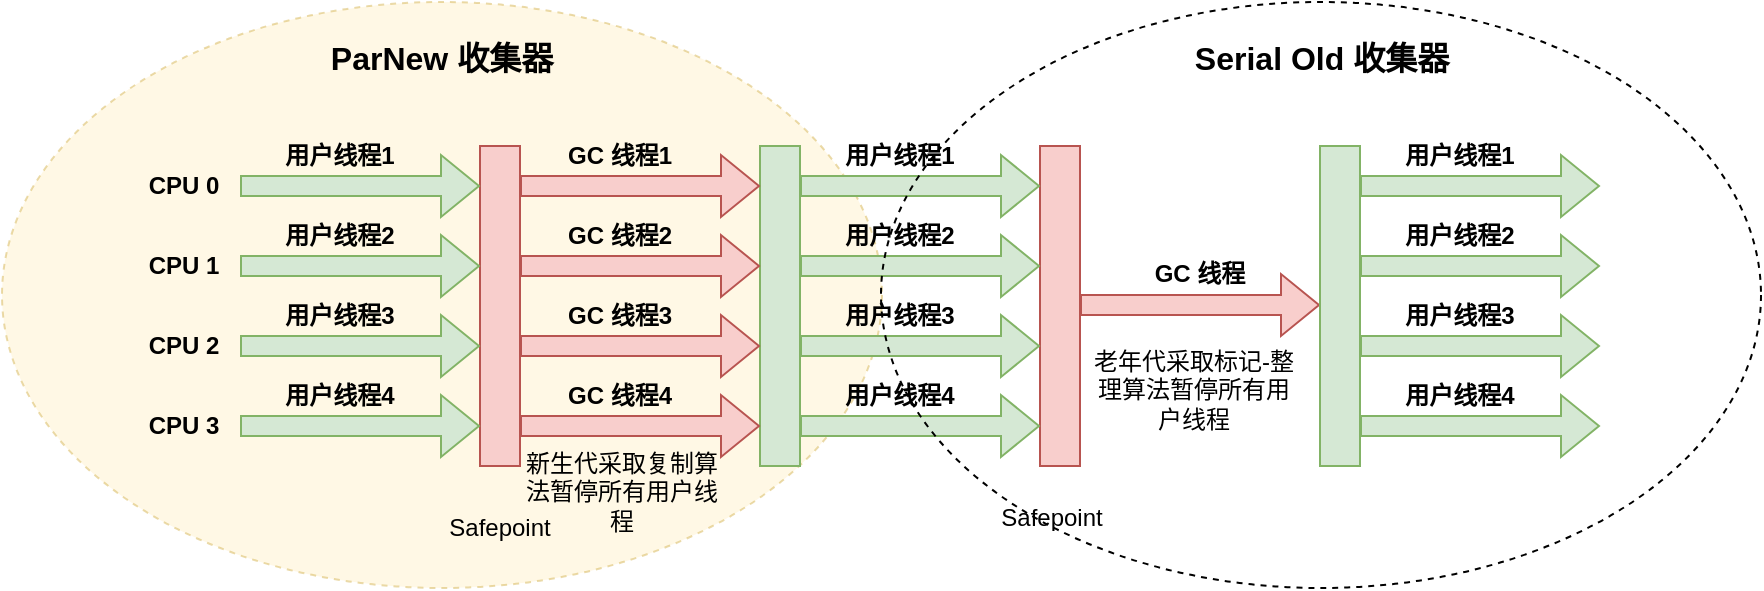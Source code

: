 <mxfile version="22.1.2" type="device">
  <diagram name="第 1 页" id="uRy5gBn8URtkVs1OvzBp">
    <mxGraphModel dx="1562" dy="909" grid="1" gridSize="10" guides="1" tooltips="1" connect="1" arrows="1" fold="1" page="1" pageScale="1" pageWidth="1169" pageHeight="827" math="0" shadow="0">
      <root>
        <mxCell id="0" />
        <mxCell id="1" parent="0" />
        <mxCell id="ejAN_wZHJJQSO21ZHdOU-56" value="" style="ellipse;whiteSpace=wrap;html=1;dashed=1;fillColor=#fff2cc;container=0;strokeColor=#d6b656;opacity=50;" parent="1" vertex="1">
          <mxGeometry x="145" y="267" width="440" height="293" as="geometry" />
        </mxCell>
        <mxCell id="ejAN_wZHJJQSO21ZHdOU-32" value="" style="rounded=0;whiteSpace=wrap;html=1;fillColor=#d5e8d4;strokeColor=#82b366;container=0;" parent="1" vertex="1">
          <mxGeometry x="524" y="339" width="20" height="160" as="geometry" />
        </mxCell>
        <mxCell id="ejAN_wZHJJQSO21ZHdOU-34" value="" style="shape=flexArrow;endArrow=classic;html=1;rounded=0;fillColor=#f8cecc;strokeColor=#b85450;movable=1;resizable=1;rotatable=1;deletable=1;editable=1;locked=0;connectable=1;" parent="1" edge="1">
          <mxGeometry width="50" height="50" relative="1" as="geometry">
            <mxPoint x="684" y="418.5" as="sourcePoint" />
            <mxPoint x="804" y="418.5" as="targetPoint" />
          </mxGeometry>
        </mxCell>
        <mxCell id="ejAN_wZHJJQSO21ZHdOU-35" value="&lt;b&gt;CPU 0&lt;/b&gt;" style="text;html=1;strokeColor=none;fillColor=none;align=center;verticalAlign=middle;whiteSpace=wrap;rounded=0;container=0;" parent="1" vertex="1">
          <mxGeometry x="206" y="344" width="60" height="30" as="geometry" />
        </mxCell>
        <mxCell id="ejAN_wZHJJQSO21ZHdOU-36" value="&lt;b&gt;CPU 1&lt;/b&gt;" style="text;html=1;strokeColor=none;fillColor=none;align=center;verticalAlign=middle;whiteSpace=wrap;rounded=0;container=0;" parent="1" vertex="1">
          <mxGeometry x="206" y="384" width="60" height="30" as="geometry" />
        </mxCell>
        <mxCell id="ejAN_wZHJJQSO21ZHdOU-37" value="&lt;b&gt;CPU 2&lt;/b&gt;" style="text;html=1;strokeColor=none;fillColor=none;align=center;verticalAlign=middle;whiteSpace=wrap;rounded=0;container=0;" parent="1" vertex="1">
          <mxGeometry x="206" y="424" width="60" height="30" as="geometry" />
        </mxCell>
        <mxCell id="ejAN_wZHJJQSO21ZHdOU-38" value="&lt;b&gt;CPU 3&lt;/b&gt;" style="text;html=1;strokeColor=none;fillColor=none;align=center;verticalAlign=middle;whiteSpace=wrap;rounded=0;container=0;" parent="1" vertex="1">
          <mxGeometry x="206" y="464" width="60" height="30" as="geometry" />
        </mxCell>
        <mxCell id="ejAN_wZHJJQSO21ZHdOU-40" value="&lt;b&gt;GC 线程&lt;/b&gt;" style="text;html=1;strokeColor=none;fillColor=none;align=center;verticalAlign=middle;whiteSpace=wrap;rounded=0;container=0;" parent="1" vertex="1">
          <mxGeometry x="714" y="388" width="60" height="30" as="geometry" />
        </mxCell>
        <mxCell id="ejAN_wZHJJQSO21ZHdOU-55" value="" style="rounded=0;whiteSpace=wrap;html=1;fillColor=#d5e8d4;strokeColor=#82b366;container=0;" parent="1" vertex="1">
          <mxGeometry x="804" y="339" width="20" height="160" as="geometry" />
        </mxCell>
        <mxCell id="ejAN_wZHJJQSO21ZHdOU-43" value="" style="shape=flexArrow;endArrow=classic;html=1;rounded=0;fillColor=#d5e8d4;strokeColor=#82b366;movable=1;resizable=1;rotatable=1;deletable=1;editable=1;locked=0;connectable=1;" parent="1" edge="1">
          <mxGeometry width="50" height="50" relative="1" as="geometry">
            <mxPoint x="824" y="359" as="sourcePoint" />
            <mxPoint x="944" y="359" as="targetPoint" />
          </mxGeometry>
        </mxCell>
        <mxCell id="ejAN_wZHJJQSO21ZHdOU-44" value="用户线程1" style="text;html=1;strokeColor=none;fillColor=none;align=center;verticalAlign=middle;whiteSpace=wrap;rounded=0;fontStyle=1;movable=1;resizable=1;rotatable=1;deletable=1;editable=1;locked=0;connectable=1;container=0;" parent="1" vertex="1">
          <mxGeometry x="844" y="329" width="60" height="30" as="geometry" />
        </mxCell>
        <mxCell id="ejAN_wZHJJQSO21ZHdOU-61" value="老年代采取标记-整理算法暂停所有用户线程" style="text;html=1;strokeColor=none;fillColor=none;align=center;verticalAlign=middle;whiteSpace=wrap;rounded=0;container=0;" parent="1" vertex="1">
          <mxGeometry x="690" y="433" width="102" height="56" as="geometry" />
        </mxCell>
        <mxCell id="ejAN_wZHJJQSO21ZHdOU-14" value="" style="rounded=0;whiteSpace=wrap;html=1;fillColor=#f8cecc;strokeColor=#b85450;container=0;" parent="1" vertex="1">
          <mxGeometry x="384" y="339" width="20" height="160" as="geometry" />
        </mxCell>
        <mxCell id="ejAN_wZHJJQSO21ZHdOU-60" value="新生代采取复制算法暂停所有用户线程" style="text;html=1;strokeColor=none;fillColor=none;align=center;verticalAlign=middle;whiteSpace=wrap;rounded=0;container=0;" parent="1" vertex="1">
          <mxGeometry x="404" y="484" width="102" height="56" as="geometry" />
        </mxCell>
        <mxCell id="ejAN_wZHJJQSO21ZHdOU-58" value="ParNew 收集器" style="text;html=1;strokeColor=none;fillColor=none;align=center;verticalAlign=middle;whiteSpace=wrap;rounded=0;fontStyle=1;fontSize=16;container=0;" parent="1" vertex="1">
          <mxGeometry x="232" y="280" width="266" height="30" as="geometry" />
        </mxCell>
        <mxCell id="oZS6PmfCT5qURLG0hezQ-1" value="Safepoint" style="text;html=1;strokeColor=none;fillColor=none;align=center;verticalAlign=middle;whiteSpace=wrap;rounded=0;container=0;" vertex="1" parent="1">
          <mxGeometry x="364" y="515" width="60" height="30" as="geometry" />
        </mxCell>
        <mxCell id="ejAN_wZHJJQSO21ZHdOU-1" value="" style="shape=flexArrow;endArrow=classic;html=1;rounded=0;fillColor=#d5e8d4;strokeColor=#82b366;movable=1;resizable=1;rotatable=1;deletable=1;editable=1;locked=0;connectable=1;" parent="1" edge="1">
          <mxGeometry width="50" height="50" relative="1" as="geometry">
            <mxPoint x="264" y="359" as="sourcePoint" />
            <mxPoint x="384" y="359" as="targetPoint" />
          </mxGeometry>
        </mxCell>
        <mxCell id="ejAN_wZHJJQSO21ZHdOU-2" value="用户线程1" style="text;html=1;strokeColor=none;fillColor=none;align=center;verticalAlign=middle;whiteSpace=wrap;rounded=0;fontStyle=1;movable=1;resizable=1;rotatable=1;deletable=1;editable=1;locked=0;connectable=1;container=0;" parent="1" vertex="1">
          <mxGeometry x="284" y="329" width="60" height="30" as="geometry" />
        </mxCell>
        <mxCell id="ejAN_wZHJJQSO21ZHdOU-6" value="" style="shape=flexArrow;endArrow=classic;html=1;rounded=0;fillColor=#d5e8d4;strokeColor=#82b366;movable=1;resizable=1;rotatable=1;deletable=1;editable=1;locked=0;connectable=1;" parent="1" edge="1">
          <mxGeometry width="50" height="50" relative="1" as="geometry">
            <mxPoint x="264" y="399" as="sourcePoint" />
            <mxPoint x="384" y="399" as="targetPoint" />
          </mxGeometry>
        </mxCell>
        <mxCell id="ejAN_wZHJJQSO21ZHdOU-7" value="用户线程2" style="text;html=1;strokeColor=none;fillColor=none;align=center;verticalAlign=middle;whiteSpace=wrap;rounded=0;fontStyle=1;movable=1;resizable=1;rotatable=1;deletable=1;editable=1;locked=0;connectable=1;container=0;" parent="1" vertex="1">
          <mxGeometry x="284" y="369" width="60" height="30" as="geometry" />
        </mxCell>
        <mxCell id="ejAN_wZHJJQSO21ZHdOU-9" value="" style="shape=flexArrow;endArrow=classic;html=1;rounded=0;fillColor=#d5e8d4;strokeColor=#82b366;movable=1;resizable=1;rotatable=1;deletable=1;editable=1;locked=0;connectable=1;" parent="1" edge="1">
          <mxGeometry width="50" height="50" relative="1" as="geometry">
            <mxPoint x="264" y="439" as="sourcePoint" />
            <mxPoint x="384" y="439" as="targetPoint" />
          </mxGeometry>
        </mxCell>
        <mxCell id="ejAN_wZHJJQSO21ZHdOU-10" value="用户线程3" style="text;html=1;strokeColor=none;fillColor=none;align=center;verticalAlign=middle;whiteSpace=wrap;rounded=0;fontStyle=1;movable=1;resizable=1;rotatable=1;deletable=1;editable=1;locked=0;connectable=1;container=0;" parent="1" vertex="1">
          <mxGeometry x="284" y="409" width="60" height="30" as="geometry" />
        </mxCell>
        <mxCell id="ejAN_wZHJJQSO21ZHdOU-12" value="" style="shape=flexArrow;endArrow=classic;html=1;rounded=0;fillColor=#d5e8d4;strokeColor=#82b366;movable=1;resizable=1;rotatable=1;deletable=1;editable=1;locked=0;connectable=1;" parent="1" edge="1">
          <mxGeometry width="50" height="50" relative="1" as="geometry">
            <mxPoint x="264" y="479" as="sourcePoint" />
            <mxPoint x="384" y="479" as="targetPoint" />
          </mxGeometry>
        </mxCell>
        <mxCell id="ejAN_wZHJJQSO21ZHdOU-13" value="用户线程4" style="text;html=1;strokeColor=none;fillColor=none;align=center;verticalAlign=middle;whiteSpace=wrap;rounded=0;fontStyle=1;movable=1;resizable=1;rotatable=1;deletable=1;editable=1;locked=0;connectable=1;container=0;" parent="1" vertex="1">
          <mxGeometry x="284" y="449" width="60" height="30" as="geometry" />
        </mxCell>
        <mxCell id="ejAN_wZHJJQSO21ZHdOU-29" value="" style="rounded=0;whiteSpace=wrap;html=1;fillColor=#f8cecc;strokeColor=#b85450;container=0;" parent="1" vertex="1">
          <mxGeometry x="664" y="339" width="20" height="160" as="geometry" />
        </mxCell>
        <mxCell id="ejAN_wZHJJQSO21ZHdOU-18" value="" style="shape=flexArrow;endArrow=classic;html=1;rounded=0;fillColor=#d5e8d4;strokeColor=#82b366;movable=1;resizable=1;rotatable=1;deletable=1;editable=1;locked=0;connectable=1;" parent="1" edge="1">
          <mxGeometry width="50" height="50" relative="1" as="geometry">
            <mxPoint x="544" y="359" as="sourcePoint" />
            <mxPoint x="664" y="359" as="targetPoint" />
          </mxGeometry>
        </mxCell>
        <mxCell id="ejAN_wZHJJQSO21ZHdOU-19" value="用户线程1" style="text;html=1;strokeColor=none;fillColor=none;align=center;verticalAlign=middle;whiteSpace=wrap;rounded=0;fontStyle=1;movable=1;resizable=1;rotatable=1;deletable=1;editable=1;locked=0;connectable=1;container=0;" parent="1" vertex="1">
          <mxGeometry x="564" y="329" width="60" height="30" as="geometry" />
        </mxCell>
        <mxCell id="ejAN_wZHJJQSO21ZHdOU-21" value="" style="shape=flexArrow;endArrow=classic;html=1;rounded=0;fillColor=#d5e8d4;strokeColor=#82b366;movable=1;resizable=1;rotatable=1;deletable=1;editable=1;locked=0;connectable=1;" parent="1" edge="1">
          <mxGeometry width="50" height="50" relative="1" as="geometry">
            <mxPoint x="544" y="399" as="sourcePoint" />
            <mxPoint x="664" y="399" as="targetPoint" />
          </mxGeometry>
        </mxCell>
        <mxCell id="ejAN_wZHJJQSO21ZHdOU-22" value="用户线程2" style="text;html=1;strokeColor=none;fillColor=none;align=center;verticalAlign=middle;whiteSpace=wrap;rounded=0;fontStyle=1;movable=1;resizable=1;rotatable=1;deletable=1;editable=1;locked=0;connectable=1;container=0;" parent="1" vertex="1">
          <mxGeometry x="564" y="369" width="60" height="30" as="geometry" />
        </mxCell>
        <mxCell id="ejAN_wZHJJQSO21ZHdOU-24" value="" style="shape=flexArrow;endArrow=classic;html=1;rounded=0;fillColor=#d5e8d4;strokeColor=#82b366;movable=1;resizable=1;rotatable=1;deletable=1;editable=1;locked=0;connectable=1;" parent="1" edge="1">
          <mxGeometry width="50" height="50" relative="1" as="geometry">
            <mxPoint x="544" y="439" as="sourcePoint" />
            <mxPoint x="664" y="439" as="targetPoint" />
          </mxGeometry>
        </mxCell>
        <mxCell id="ejAN_wZHJJQSO21ZHdOU-25" value="用户线程3" style="text;html=1;strokeColor=none;fillColor=none;align=center;verticalAlign=middle;whiteSpace=wrap;rounded=0;fontStyle=1;movable=1;resizable=1;rotatable=1;deletable=1;editable=1;locked=0;connectable=1;container=0;" parent="1" vertex="1">
          <mxGeometry x="564" y="409" width="60" height="30" as="geometry" />
        </mxCell>
        <mxCell id="ejAN_wZHJJQSO21ZHdOU-27" value="" style="shape=flexArrow;endArrow=classic;html=1;rounded=0;fillColor=#d5e8d4;strokeColor=#82b366;movable=1;resizable=1;rotatable=1;deletable=1;editable=1;locked=0;connectable=1;" parent="1" edge="1">
          <mxGeometry width="50" height="50" relative="1" as="geometry">
            <mxPoint x="544" y="479" as="sourcePoint" />
            <mxPoint x="664" y="479" as="targetPoint" />
          </mxGeometry>
        </mxCell>
        <mxCell id="ejAN_wZHJJQSO21ZHdOU-28" value="用户线程4" style="text;html=1;strokeColor=none;fillColor=none;align=center;verticalAlign=middle;whiteSpace=wrap;rounded=0;fontStyle=1;movable=1;resizable=1;rotatable=1;deletable=1;editable=1;locked=0;connectable=1;container=0;" parent="1" vertex="1">
          <mxGeometry x="564" y="449" width="60" height="30" as="geometry" />
        </mxCell>
        <mxCell id="lur6_D3ksQNT4au0bRBO-14" value="" style="shape=flexArrow;endArrow=classic;html=1;rounded=0;fillColor=#f8cecc;strokeColor=#b85450;movable=1;resizable=1;rotatable=1;deletable=1;editable=1;locked=0;connectable=1;" parent="1" edge="1">
          <mxGeometry width="50" height="50" relative="1" as="geometry">
            <mxPoint x="404" y="359" as="sourcePoint" />
            <mxPoint x="524" y="359" as="targetPoint" />
          </mxGeometry>
        </mxCell>
        <mxCell id="lur6_D3ksQNT4au0bRBO-15" value="GC 线程1" style="text;html=1;strokeColor=none;fillColor=none;align=center;verticalAlign=middle;whiteSpace=wrap;rounded=0;fontStyle=1;movable=1;resizable=1;rotatable=1;deletable=1;editable=1;locked=0;connectable=1;container=0;" parent="1" vertex="1">
          <mxGeometry x="424" y="329" width="60" height="30" as="geometry" />
        </mxCell>
        <mxCell id="lur6_D3ksQNT4au0bRBO-17" value="" style="shape=flexArrow;endArrow=classic;html=1;rounded=0;fillColor=#f8cecc;strokeColor=#b85450;movable=1;resizable=1;rotatable=1;deletable=1;editable=1;locked=0;connectable=1;" parent="1" edge="1">
          <mxGeometry width="50" height="50" relative="1" as="geometry">
            <mxPoint x="404" y="399" as="sourcePoint" />
            <mxPoint x="524" y="399" as="targetPoint" />
          </mxGeometry>
        </mxCell>
        <mxCell id="lur6_D3ksQNT4au0bRBO-18" value="GC 线程2" style="text;html=1;strokeColor=none;fillColor=none;align=center;verticalAlign=middle;whiteSpace=wrap;rounded=0;fontStyle=1;movable=1;resizable=1;rotatable=1;deletable=1;editable=1;locked=0;connectable=1;container=0;" parent="1" vertex="1">
          <mxGeometry x="424" y="369" width="60" height="30" as="geometry" />
        </mxCell>
        <mxCell id="lur6_D3ksQNT4au0bRBO-20" value="" style="shape=flexArrow;endArrow=classic;html=1;rounded=0;fillColor=#f8cecc;strokeColor=#b85450;movable=1;resizable=1;rotatable=1;deletable=1;editable=1;locked=0;connectable=1;" parent="1" edge="1">
          <mxGeometry width="50" height="50" relative="1" as="geometry">
            <mxPoint x="404" y="439" as="sourcePoint" />
            <mxPoint x="524" y="439" as="targetPoint" />
          </mxGeometry>
        </mxCell>
        <mxCell id="lur6_D3ksQNT4au0bRBO-21" value="GC 线程3" style="text;html=1;strokeColor=none;fillColor=none;align=center;verticalAlign=middle;whiteSpace=wrap;rounded=0;fontStyle=1;movable=1;resizable=1;rotatable=1;deletable=1;editable=1;locked=0;connectable=1;container=0;" parent="1" vertex="1">
          <mxGeometry x="424" y="409" width="60" height="30" as="geometry" />
        </mxCell>
        <mxCell id="lur6_D3ksQNT4au0bRBO-23" value="" style="shape=flexArrow;endArrow=classic;html=1;rounded=0;fillColor=#f8cecc;strokeColor=#b85450;movable=1;resizable=1;rotatable=1;deletable=1;editable=1;locked=0;connectable=1;" parent="1" edge="1">
          <mxGeometry width="50" height="50" relative="1" as="geometry">
            <mxPoint x="404" y="479" as="sourcePoint" />
            <mxPoint x="524" y="479" as="targetPoint" />
          </mxGeometry>
        </mxCell>
        <mxCell id="lur6_D3ksQNT4au0bRBO-24" value="GC 线程4" style="text;html=1;strokeColor=none;fillColor=none;align=center;verticalAlign=middle;whiteSpace=wrap;rounded=0;fontStyle=1;movable=1;resizable=1;rotatable=1;deletable=1;editable=1;locked=0;connectable=1;container=0;" parent="1" vertex="1">
          <mxGeometry x="424" y="449" width="60" height="30" as="geometry" />
        </mxCell>
        <mxCell id="ejAN_wZHJJQSO21ZHdOU-46" value="" style="shape=flexArrow;endArrow=classic;html=1;rounded=0;fillColor=#d5e8d4;strokeColor=#82b366;movable=1;resizable=1;rotatable=1;deletable=1;editable=1;locked=0;connectable=1;" parent="1" edge="1">
          <mxGeometry width="50" height="50" relative="1" as="geometry">
            <mxPoint x="824" y="399" as="sourcePoint" />
            <mxPoint x="944" y="399" as="targetPoint" />
          </mxGeometry>
        </mxCell>
        <mxCell id="ejAN_wZHJJQSO21ZHdOU-47" value="用户线程2" style="text;html=1;strokeColor=none;fillColor=none;align=center;verticalAlign=middle;whiteSpace=wrap;rounded=0;fontStyle=1;movable=1;resizable=1;rotatable=1;deletable=1;editable=1;locked=0;connectable=1;container=0;" parent="1" vertex="1">
          <mxGeometry x="844" y="369" width="60" height="30" as="geometry" />
        </mxCell>
        <mxCell id="ejAN_wZHJJQSO21ZHdOU-49" value="" style="shape=flexArrow;endArrow=classic;html=1;rounded=0;fillColor=#d5e8d4;strokeColor=#82b366;movable=1;resizable=1;rotatable=1;deletable=1;editable=1;locked=0;connectable=1;" parent="1" edge="1">
          <mxGeometry width="50" height="50" relative="1" as="geometry">
            <mxPoint x="824" y="439" as="sourcePoint" />
            <mxPoint x="944" y="439" as="targetPoint" />
          </mxGeometry>
        </mxCell>
        <mxCell id="ejAN_wZHJJQSO21ZHdOU-50" value="用户线程3" style="text;html=1;strokeColor=none;fillColor=none;align=center;verticalAlign=middle;whiteSpace=wrap;rounded=0;fontStyle=1;movable=1;resizable=1;rotatable=1;deletable=1;editable=1;locked=0;connectable=1;container=0;" parent="1" vertex="1">
          <mxGeometry x="844" y="409" width="60" height="30" as="geometry" />
        </mxCell>
        <mxCell id="ejAN_wZHJJQSO21ZHdOU-52" value="" style="shape=flexArrow;endArrow=classic;html=1;rounded=0;fillColor=#d5e8d4;strokeColor=#82b366;movable=1;resizable=1;rotatable=1;deletable=1;editable=1;locked=0;connectable=1;" parent="1" edge="1">
          <mxGeometry width="50" height="50" relative="1" as="geometry">
            <mxPoint x="824" y="479" as="sourcePoint" />
            <mxPoint x="944" y="479" as="targetPoint" />
          </mxGeometry>
        </mxCell>
        <mxCell id="ejAN_wZHJJQSO21ZHdOU-53" value="用户线程4" style="text;html=1;strokeColor=none;fillColor=none;align=center;verticalAlign=middle;whiteSpace=wrap;rounded=0;fontStyle=1;movable=1;resizable=1;rotatable=1;deletable=1;editable=1;locked=0;connectable=1;container=0;" parent="1" vertex="1">
          <mxGeometry x="844" y="449" width="60" height="30" as="geometry" />
        </mxCell>
        <mxCell id="lur6_D3ksQNT4au0bRBO-26" value="" style="ellipse;whiteSpace=wrap;html=1;dashed=1;fillColor=none;container=0;" parent="1" vertex="1">
          <mxGeometry x="584.5" y="267" width="440" height="293" as="geometry" />
        </mxCell>
        <mxCell id="ejAN_wZHJJQSO21ZHdOU-59" value="Serial Old 收集器" style="text;html=1;strokeColor=none;fillColor=none;align=center;verticalAlign=middle;whiteSpace=wrap;rounded=0;fontStyle=1;fontSize=16;container=0;" parent="1" vertex="1">
          <mxGeometry x="671.5" y="280" width="266" height="30" as="geometry" />
        </mxCell>
        <mxCell id="oZS6PmfCT5qURLG0hezQ-2" value="Safepoint" style="text;html=1;strokeColor=none;fillColor=none;align=center;verticalAlign=middle;whiteSpace=wrap;rounded=0;container=0;" vertex="1" parent="1">
          <mxGeometry x="640" y="510" width="60" height="30" as="geometry" />
        </mxCell>
      </root>
    </mxGraphModel>
  </diagram>
</mxfile>
